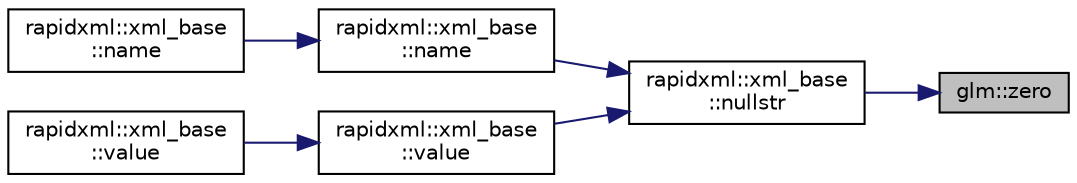 digraph "glm::zero"
{
 // LATEX_PDF_SIZE
  edge [fontname="Helvetica",fontsize="10",labelfontname="Helvetica",labelfontsize="10"];
  node [fontname="Helvetica",fontsize="10",shape=record];
  rankdir="RL";
  Node1 [label="glm::zero",height=0.2,width=0.4,color="black", fillcolor="grey75", style="filled", fontcolor="black",tooltip=" "];
  Node1 -> Node2 [dir="back",color="midnightblue",fontsize="10",style="solid",fontname="Helvetica"];
  Node2 [label="rapidxml::xml_base\l::nullstr",height=0.2,width=0.4,color="black", fillcolor="white", style="filled",URL="$classrapidxml_1_1xml__base.html#ad96ff6b1e41dab3ff60b9bc4df769a75",tooltip=" "];
  Node2 -> Node3 [dir="back",color="midnightblue",fontsize="10",style="solid",fontname="Helvetica"];
  Node3 [label="rapidxml::xml_base\l::name",height=0.2,width=0.4,color="black", fillcolor="white", style="filled",URL="$classrapidxml_1_1xml__base.html#aef8ae147fbee59209f714274afc80dc4",tooltip=" "];
  Node3 -> Node4 [dir="back",color="midnightblue",fontsize="10",style="solid",fontname="Helvetica"];
  Node4 [label="rapidxml::xml_base\l::name",height=0.2,width=0.4,color="black", fillcolor="white", style="filled",URL="$classrapidxml_1_1xml__base.html#ae55060ae958c6e6465d6c8db852ec6ce",tooltip=" "];
  Node2 -> Node5 [dir="back",color="midnightblue",fontsize="10",style="solid",fontname="Helvetica"];
  Node5 [label="rapidxml::xml_base\l::value",height=0.2,width=0.4,color="black", fillcolor="white", style="filled",URL="$classrapidxml_1_1xml__base.html#a6af65de5e59ac497cd69838f8a89d602",tooltip=" "];
  Node5 -> Node6 [dir="back",color="midnightblue",fontsize="10",style="solid",fontname="Helvetica"];
  Node6 [label="rapidxml::xml_base\l::value",height=0.2,width=0.4,color="black", fillcolor="white", style="filled",URL="$classrapidxml_1_1xml__base.html#a3b183c2db7022a6d30494dd2f0ac11e9",tooltip=" "];
}
